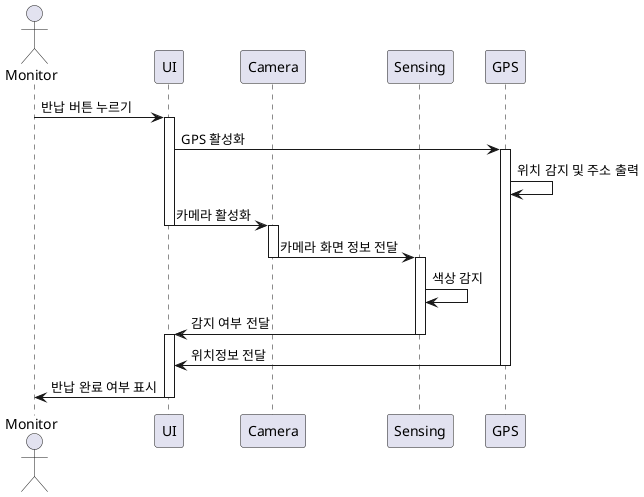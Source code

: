 @startuml


actor "Monitor"
participant "UI"
participant "Camera"
participant "Sensing"
participant "GPS"

"Monitor" -> "UI" : 반납 버튼 누르기

activate "UI"


"UI" -> "GPS" : GPS 활성화
activate "GPS"
"GPS" -> "GPS" : 위치 감지 및 주소 출력



"UI" -> "Camera" : 카메라 활성화
deactivate "UI"
activate "Camera"


"Camera" -> "Sensing" : 카메라 화면 정보 전달
deactivate "Camera"
activate "Sensing"
"Sensing" -> "Sensing" : 색상 감지

"Sensing" -> "UI" : 감지 여부 전달
deactivate "Sensing"
activate "UI"


"GPS" -> "UI" : 위치정보 전달
deactivate "GPS"


"UI" -> "Monitor" : 반납 완료 여부 표시
deactivate "UI"



@enduml